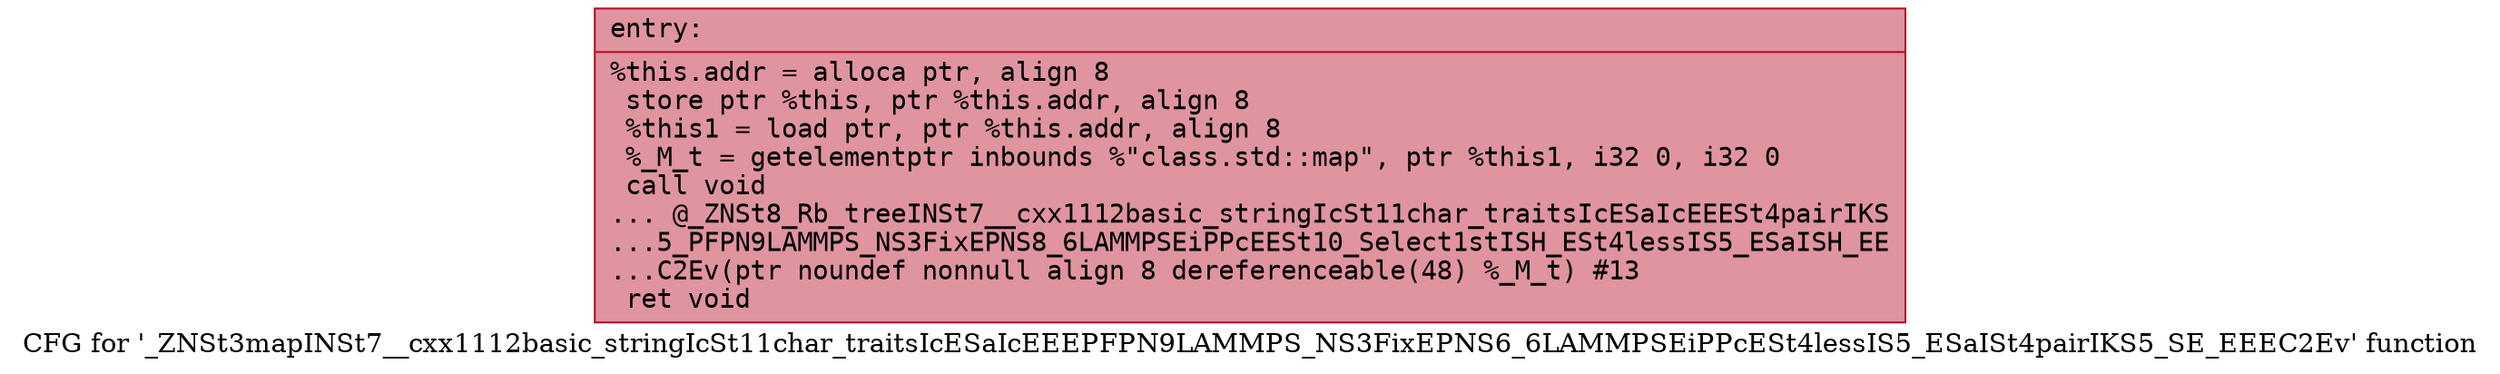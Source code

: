 digraph "CFG for '_ZNSt3mapINSt7__cxx1112basic_stringIcSt11char_traitsIcESaIcEEEPFPN9LAMMPS_NS3FixEPNS6_6LAMMPSEiPPcESt4lessIS5_ESaISt4pairIKS5_SE_EEEC2Ev' function" {
	label="CFG for '_ZNSt3mapINSt7__cxx1112basic_stringIcSt11char_traitsIcESaIcEEEPFPN9LAMMPS_NS3FixEPNS6_6LAMMPSEiPPcESt4lessIS5_ESaISt4pairIKS5_SE_EEEC2Ev' function";

	Node0x561f1613b970 [shape=record,color="#b70d28ff", style=filled, fillcolor="#b70d2870" fontname="Courier",label="{entry:\l|  %this.addr = alloca ptr, align 8\l  store ptr %this, ptr %this.addr, align 8\l  %this1 = load ptr, ptr %this.addr, align 8\l  %_M_t = getelementptr inbounds %\"class.std::map\", ptr %this1, i32 0, i32 0\l  call void\l... @_ZNSt8_Rb_treeINSt7__cxx1112basic_stringIcSt11char_traitsIcESaIcEEESt4pairIKS\l...5_PFPN9LAMMPS_NS3FixEPNS8_6LAMMPSEiPPcEESt10_Select1stISH_ESt4lessIS5_ESaISH_EE\l...C2Ev(ptr noundef nonnull align 8 dereferenceable(48) %_M_t) #13\l  ret void\l}"];
}
